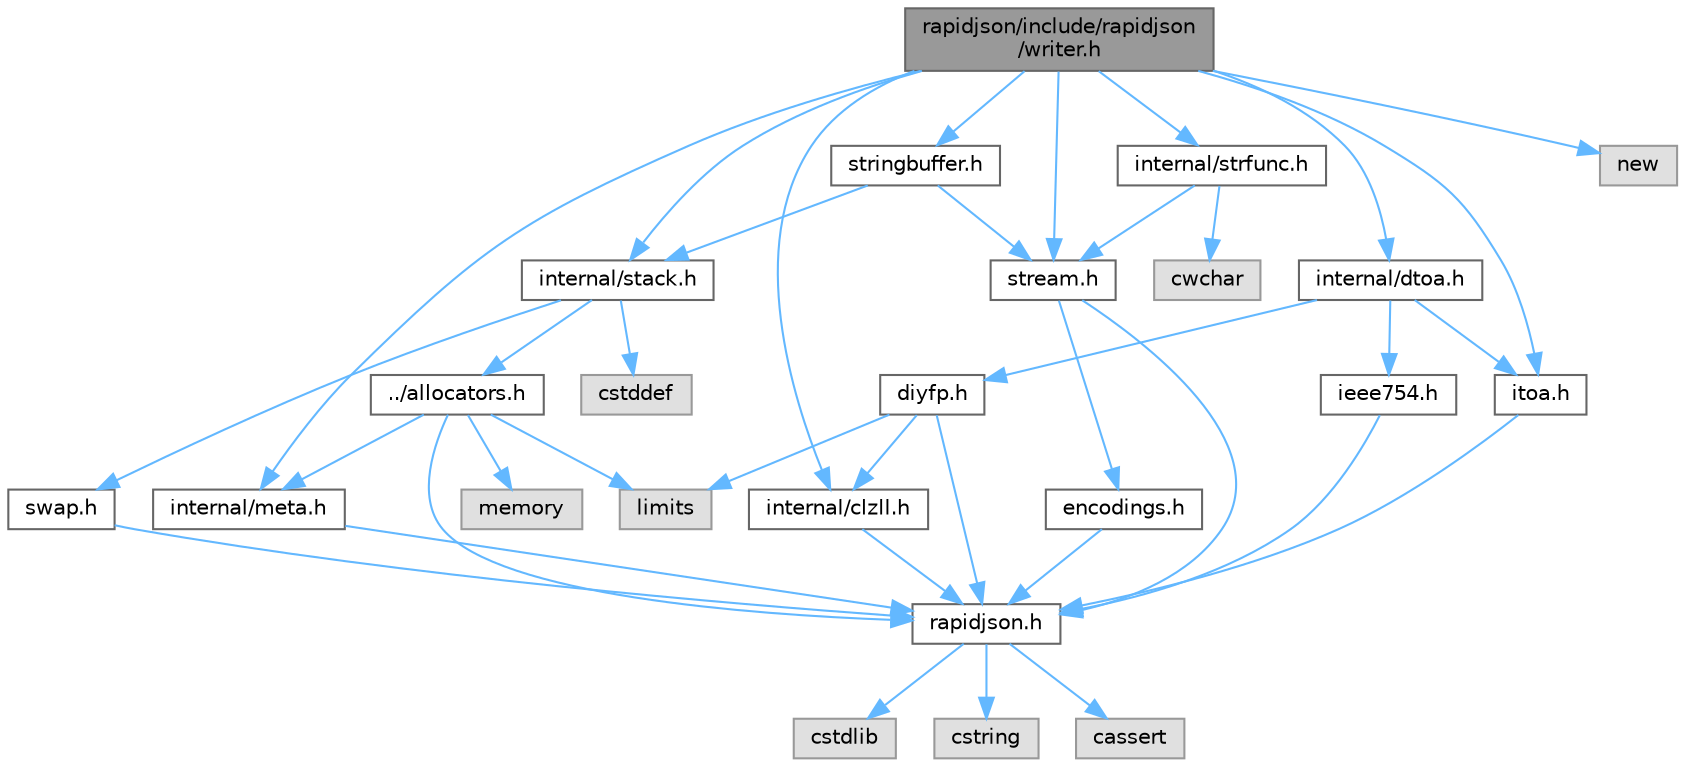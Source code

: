 digraph "rapidjson/include/rapidjson/writer.h"
{
 // LATEX_PDF_SIZE
  bgcolor="transparent";
  edge [fontname=Helvetica,fontsize=10,labelfontname=Helvetica,labelfontsize=10];
  node [fontname=Helvetica,fontsize=10,shape=box,height=0.2,width=0.4];
  Node1 [id="Node000001",label="rapidjson/include/rapidjson\l/writer.h",height=0.2,width=0.4,color="gray40", fillcolor="grey60", style="filled", fontcolor="black",tooltip=" "];
  Node1 -> Node2 [id="edge1_Node000001_Node000002",color="steelblue1",style="solid",tooltip=" "];
  Node2 [id="Node000002",label="stream.h",height=0.2,width=0.4,color="grey40", fillcolor="white", style="filled",URL="$stream_8h.html",tooltip=" "];
  Node2 -> Node3 [id="edge2_Node000002_Node000003",color="steelblue1",style="solid",tooltip=" "];
  Node3 [id="Node000003",label="rapidjson.h",height=0.2,width=0.4,color="grey40", fillcolor="white", style="filled",URL="$rapidjson_8h.html",tooltip="common definitions and configuration"];
  Node3 -> Node4 [id="edge3_Node000003_Node000004",color="steelblue1",style="solid",tooltip=" "];
  Node4 [id="Node000004",label="cstdlib",height=0.2,width=0.4,color="grey60", fillcolor="#E0E0E0", style="filled",tooltip=" "];
  Node3 -> Node5 [id="edge4_Node000003_Node000005",color="steelblue1",style="solid",tooltip=" "];
  Node5 [id="Node000005",label="cstring",height=0.2,width=0.4,color="grey60", fillcolor="#E0E0E0", style="filled",tooltip=" "];
  Node3 -> Node6 [id="edge5_Node000003_Node000006",color="steelblue1",style="solid",tooltip=" "];
  Node6 [id="Node000006",label="cassert",height=0.2,width=0.4,color="grey60", fillcolor="#E0E0E0", style="filled",tooltip=" "];
  Node2 -> Node7 [id="edge6_Node000002_Node000007",color="steelblue1",style="solid",tooltip=" "];
  Node7 [id="Node000007",label="encodings.h",height=0.2,width=0.4,color="grey40", fillcolor="white", style="filled",URL="$encodings_8h.html",tooltip=" "];
  Node7 -> Node3 [id="edge7_Node000007_Node000003",color="steelblue1",style="solid",tooltip=" "];
  Node1 -> Node8 [id="edge8_Node000001_Node000008",color="steelblue1",style="solid",tooltip=" "];
  Node8 [id="Node000008",label="internal/clzll.h",height=0.2,width=0.4,color="grey40", fillcolor="white", style="filled",URL="$clzll_8h.html",tooltip=" "];
  Node8 -> Node3 [id="edge9_Node000008_Node000003",color="steelblue1",style="solid",tooltip=" "];
  Node1 -> Node9 [id="edge10_Node000001_Node000009",color="steelblue1",style="solid",tooltip=" "];
  Node9 [id="Node000009",label="internal/meta.h",height=0.2,width=0.4,color="grey40", fillcolor="white", style="filled",URL="$meta_8h.html",tooltip=" "];
  Node9 -> Node3 [id="edge11_Node000009_Node000003",color="steelblue1",style="solid",tooltip=" "];
  Node1 -> Node10 [id="edge12_Node000001_Node000010",color="steelblue1",style="solid",tooltip=" "];
  Node10 [id="Node000010",label="internal/stack.h",height=0.2,width=0.4,color="grey40", fillcolor="white", style="filled",URL="$stack_8h.html",tooltip=" "];
  Node10 -> Node11 [id="edge13_Node000010_Node000011",color="steelblue1",style="solid",tooltip=" "];
  Node11 [id="Node000011",label="../allocators.h",height=0.2,width=0.4,color="grey40", fillcolor="white", style="filled",URL="$allocators_8h.html",tooltip=" "];
  Node11 -> Node3 [id="edge14_Node000011_Node000003",color="steelblue1",style="solid",tooltip=" "];
  Node11 -> Node9 [id="edge15_Node000011_Node000009",color="steelblue1",style="solid",tooltip=" "];
  Node11 -> Node12 [id="edge16_Node000011_Node000012",color="steelblue1",style="solid",tooltip=" "];
  Node12 [id="Node000012",label="memory",height=0.2,width=0.4,color="grey60", fillcolor="#E0E0E0", style="filled",tooltip=" "];
  Node11 -> Node13 [id="edge17_Node000011_Node000013",color="steelblue1",style="solid",tooltip=" "];
  Node13 [id="Node000013",label="limits",height=0.2,width=0.4,color="grey60", fillcolor="#E0E0E0", style="filled",tooltip=" "];
  Node10 -> Node14 [id="edge18_Node000010_Node000014",color="steelblue1",style="solid",tooltip=" "];
  Node14 [id="Node000014",label="swap.h",height=0.2,width=0.4,color="grey40", fillcolor="white", style="filled",URL="$swap_8h.html",tooltip=" "];
  Node14 -> Node3 [id="edge19_Node000014_Node000003",color="steelblue1",style="solid",tooltip=" "];
  Node10 -> Node15 [id="edge20_Node000010_Node000015",color="steelblue1",style="solid",tooltip=" "];
  Node15 [id="Node000015",label="cstddef",height=0.2,width=0.4,color="grey60", fillcolor="#E0E0E0", style="filled",tooltip=" "];
  Node1 -> Node16 [id="edge21_Node000001_Node000016",color="steelblue1",style="solid",tooltip=" "];
  Node16 [id="Node000016",label="internal/strfunc.h",height=0.2,width=0.4,color="grey40", fillcolor="white", style="filled",URL="$strfunc_8h.html",tooltip=" "];
  Node16 -> Node2 [id="edge22_Node000016_Node000002",color="steelblue1",style="solid",tooltip=" "];
  Node16 -> Node17 [id="edge23_Node000016_Node000017",color="steelblue1",style="solid",tooltip=" "];
  Node17 [id="Node000017",label="cwchar",height=0.2,width=0.4,color="grey60", fillcolor="#E0E0E0", style="filled",tooltip=" "];
  Node1 -> Node18 [id="edge24_Node000001_Node000018",color="steelblue1",style="solid",tooltip=" "];
  Node18 [id="Node000018",label="internal/dtoa.h",height=0.2,width=0.4,color="grey40", fillcolor="white", style="filled",URL="$dtoa_8h.html",tooltip=" "];
  Node18 -> Node19 [id="edge25_Node000018_Node000019",color="steelblue1",style="solid",tooltip=" "];
  Node19 [id="Node000019",label="itoa.h",height=0.2,width=0.4,color="grey40", fillcolor="white", style="filled",URL="$itoa_8h.html",tooltip=" "];
  Node19 -> Node3 [id="edge26_Node000019_Node000003",color="steelblue1",style="solid",tooltip=" "];
  Node18 -> Node20 [id="edge27_Node000018_Node000020",color="steelblue1",style="solid",tooltip=" "];
  Node20 [id="Node000020",label="diyfp.h",height=0.2,width=0.4,color="grey40", fillcolor="white", style="filled",URL="$diyfp_8h.html",tooltip=" "];
  Node20 -> Node3 [id="edge28_Node000020_Node000003",color="steelblue1",style="solid",tooltip=" "];
  Node20 -> Node8 [id="edge29_Node000020_Node000008",color="steelblue1",style="solid",tooltip=" "];
  Node20 -> Node13 [id="edge30_Node000020_Node000013",color="steelblue1",style="solid",tooltip=" "];
  Node18 -> Node21 [id="edge31_Node000018_Node000021",color="steelblue1",style="solid",tooltip=" "];
  Node21 [id="Node000021",label="ieee754.h",height=0.2,width=0.4,color="grey40", fillcolor="white", style="filled",URL="$ieee754_8h.html",tooltip=" "];
  Node21 -> Node3 [id="edge32_Node000021_Node000003",color="steelblue1",style="solid",tooltip=" "];
  Node1 -> Node19 [id="edge33_Node000001_Node000019",color="steelblue1",style="solid",tooltip=" "];
  Node1 -> Node22 [id="edge34_Node000001_Node000022",color="steelblue1",style="solid",tooltip=" "];
  Node22 [id="Node000022",label="stringbuffer.h",height=0.2,width=0.4,color="grey40", fillcolor="white", style="filled",URL="$stringbuffer_8h.html",tooltip=" "];
  Node22 -> Node2 [id="edge35_Node000022_Node000002",color="steelblue1",style="solid",tooltip=" "];
  Node22 -> Node10 [id="edge36_Node000022_Node000010",color="steelblue1",style="solid",tooltip=" "];
  Node1 -> Node23 [id="edge37_Node000001_Node000023",color="steelblue1",style="solid",tooltip=" "];
  Node23 [id="Node000023",label="new",height=0.2,width=0.4,color="grey60", fillcolor="#E0E0E0", style="filled",tooltip=" "];
}

